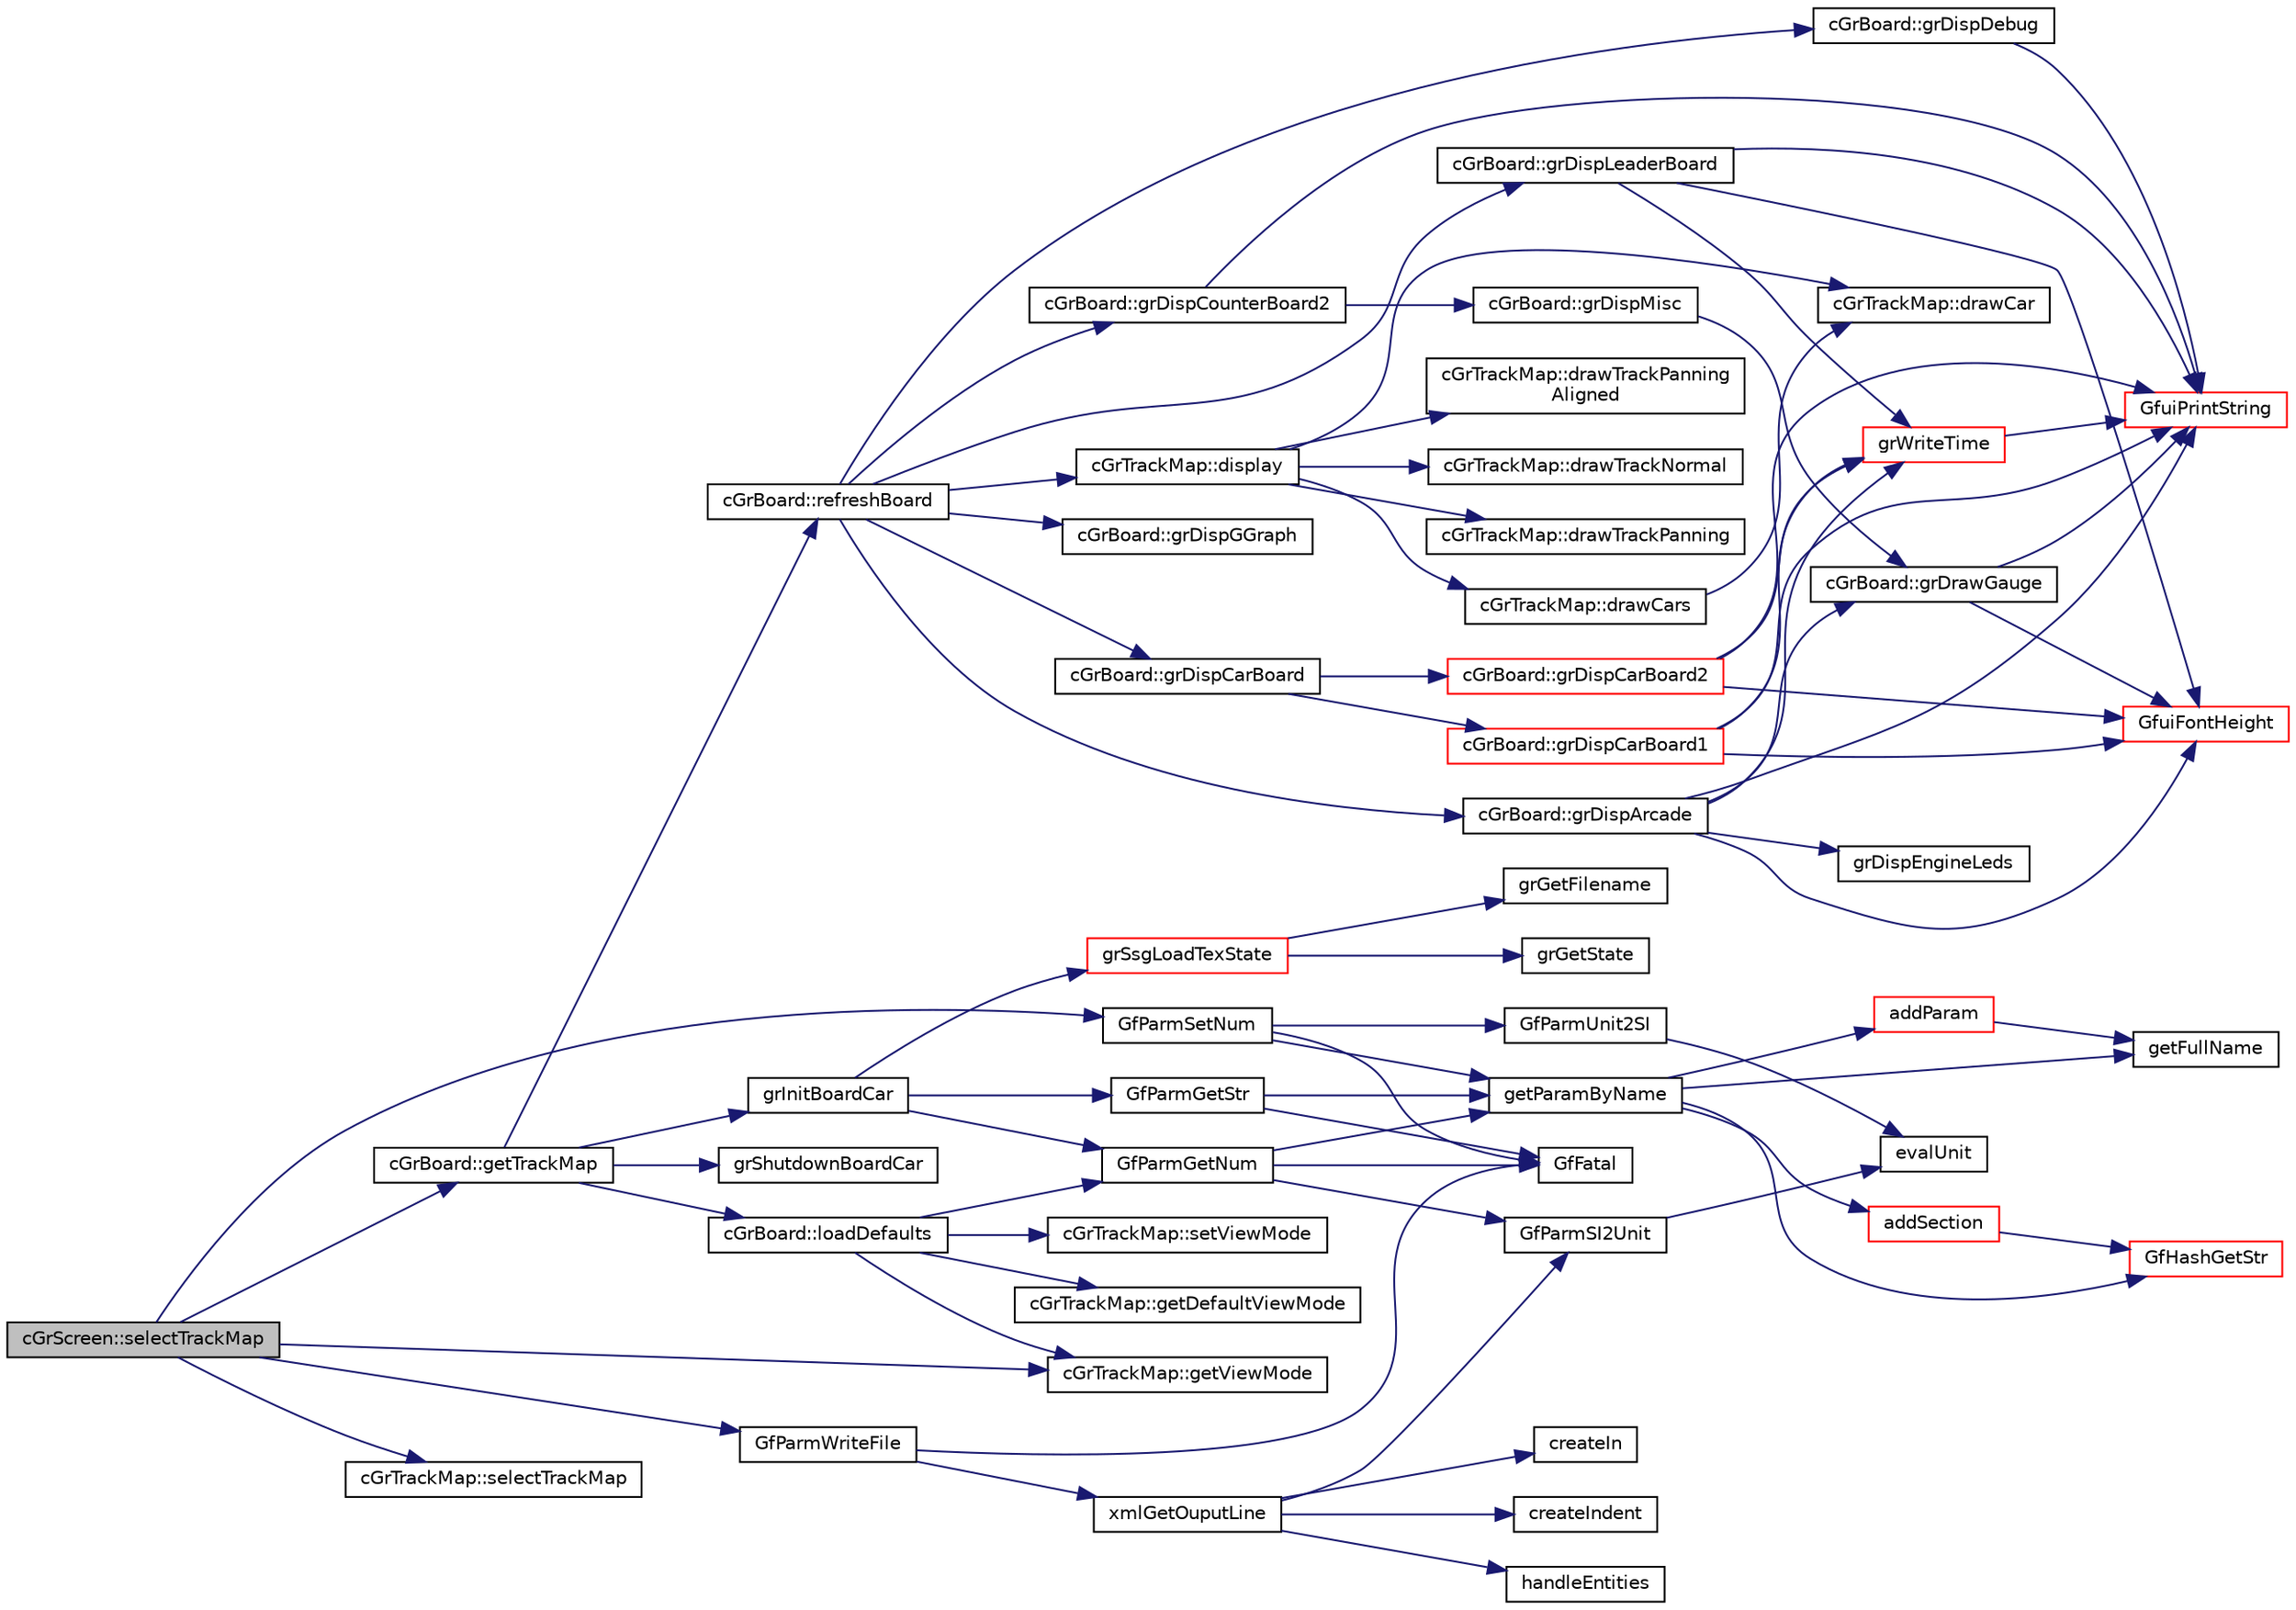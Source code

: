 digraph "cGrScreen::selectTrackMap"
{
  edge [fontname="Helvetica",fontsize="10",labelfontname="Helvetica",labelfontsize="10"];
  node [fontname="Helvetica",fontsize="10",shape=record];
  rankdir="LR";
  Node1 [label="cGrScreen::selectTrackMap",height=0.2,width=0.4,color="black", fillcolor="grey75", style="filled", fontcolor="black"];
  Node1 -> Node2 [color="midnightblue",fontsize="10",style="solid",fontname="Helvetica"];
  Node2 [label="cGrBoard::getTrackMap",height=0.2,width=0.4,color="black", fillcolor="white", style="filled",URL="$classc_gr_board.html#a3d0c4a2d0ec3dac3255ea882d51be199"];
  Node2 -> Node3 [color="midnightblue",fontsize="10",style="solid",fontname="Helvetica"];
  Node3 [label="cGrBoard::refreshBoard",height=0.2,width=0.4,color="black", fillcolor="white", style="filled",URL="$classc_gr_board.html#a04d7b68b71eb8622a4a5e51fe79f91b6"];
  Node3 -> Node4 [color="midnightblue",fontsize="10",style="solid",fontname="Helvetica"];
  Node4 [label="cGrBoard::grDispArcade",height=0.2,width=0.4,color="black", fillcolor="white", style="filled",URL="$classc_gr_board.html#a240146ddb66461b86b58da55c8637424"];
  Node4 -> Node5 [color="midnightblue",fontsize="10",style="solid",fontname="Helvetica"];
  Node5 [label="GfuiFontHeight",height=0.2,width=0.4,color="red", fillcolor="white", style="filled",URL="$guiobject_8cpp.html#a16c9a8131f2fa3e3ccabac1965c8666a"];
  Node4 -> Node6 [color="midnightblue",fontsize="10",style="solid",fontname="Helvetica"];
  Node6 [label="GfuiPrintString",height=0.2,width=0.4,color="red", fillcolor="white", style="filled",URL="$guiobject_8cpp.html#ab226e79d87e26e9dca9107ab57056d4b"];
  Node4 -> Node7 [color="midnightblue",fontsize="10",style="solid",fontname="Helvetica"];
  Node7 [label="grWriteTime",height=0.2,width=0.4,color="red", fillcolor="white", style="filled",URL="$grutil_8cpp.html#a986ca3c6164c1e2cbb9f9041aba7afd0"];
  Node7 -> Node6 [color="midnightblue",fontsize="10",style="solid",fontname="Helvetica"];
  Node4 -> Node8 [color="midnightblue",fontsize="10",style="solid",fontname="Helvetica"];
  Node8 [label="cGrBoard::grDrawGauge",height=0.2,width=0.4,color="black", fillcolor="white", style="filled",URL="$classc_gr_board.html#a803c33e9dbfb6d232c2cbaae023456ce"];
  Node8 -> Node6 [color="midnightblue",fontsize="10",style="solid",fontname="Helvetica"];
  Node8 -> Node5 [color="midnightblue",fontsize="10",style="solid",fontname="Helvetica"];
  Node4 -> Node9 [color="midnightblue",fontsize="10",style="solid",fontname="Helvetica"];
  Node9 [label="grDispEngineLeds",height=0.2,width=0.4,color="black", fillcolor="white", style="filled",URL="$grboard_8cpp.html#abc2e5c338a277991a1ff68f2601ea86d"];
  Node3 -> Node10 [color="midnightblue",fontsize="10",style="solid",fontname="Helvetica"];
  Node10 [label="cGrBoard::grDispDebug",height=0.2,width=0.4,color="black", fillcolor="white", style="filled",URL="$classc_gr_board.html#a3fcd894523607998022f611da0009dfa"];
  Node10 -> Node6 [color="midnightblue",fontsize="10",style="solid",fontname="Helvetica"];
  Node3 -> Node11 [color="midnightblue",fontsize="10",style="solid",fontname="Helvetica"];
  Node11 [label="cGrBoard::grDispGGraph",height=0.2,width=0.4,color="black", fillcolor="white", style="filled",URL="$classc_gr_board.html#a0cba8bd471db387403a00aca663cb10f"];
  Node3 -> Node12 [color="midnightblue",fontsize="10",style="solid",fontname="Helvetica"];
  Node12 [label="cGrBoard::grDispCarBoard",height=0.2,width=0.4,color="black", fillcolor="white", style="filled",URL="$classc_gr_board.html#acb552d9bf35044eb9b8a5b2c0cc1b26b"];
  Node12 -> Node13 [color="midnightblue",fontsize="10",style="solid",fontname="Helvetica"];
  Node13 [label="cGrBoard::grDispCarBoard1",height=0.2,width=0.4,color="red", fillcolor="white", style="filled",URL="$classc_gr_board.html#aa84a6fa6cb24731ad2f8b092bb9b9fe2"];
  Node13 -> Node5 [color="midnightblue",fontsize="10",style="solid",fontname="Helvetica"];
  Node13 -> Node6 [color="midnightblue",fontsize="10",style="solid",fontname="Helvetica"];
  Node13 -> Node7 [color="midnightblue",fontsize="10",style="solid",fontname="Helvetica"];
  Node12 -> Node14 [color="midnightblue",fontsize="10",style="solid",fontname="Helvetica"];
  Node14 [label="cGrBoard::grDispCarBoard2",height=0.2,width=0.4,color="red", fillcolor="white", style="filled",URL="$classc_gr_board.html#a6b08192e4b9bbc1225c2fac6dd21f35b"];
  Node14 -> Node5 [color="midnightblue",fontsize="10",style="solid",fontname="Helvetica"];
  Node14 -> Node6 [color="midnightblue",fontsize="10",style="solid",fontname="Helvetica"];
  Node14 -> Node7 [color="midnightblue",fontsize="10",style="solid",fontname="Helvetica"];
  Node3 -> Node15 [color="midnightblue",fontsize="10",style="solid",fontname="Helvetica"];
  Node15 [label="cGrBoard::grDispLeaderBoard",height=0.2,width=0.4,color="black", fillcolor="white", style="filled",URL="$classc_gr_board.html#ad9a84a37361caf8b297841f2984121f8"];
  Node15 -> Node5 [color="midnightblue",fontsize="10",style="solid",fontname="Helvetica"];
  Node15 -> Node6 [color="midnightblue",fontsize="10",style="solid",fontname="Helvetica"];
  Node15 -> Node7 [color="midnightblue",fontsize="10",style="solid",fontname="Helvetica"];
  Node3 -> Node16 [color="midnightblue",fontsize="10",style="solid",fontname="Helvetica"];
  Node16 [label="cGrBoard::grDispCounterBoard2",height=0.2,width=0.4,color="black", fillcolor="white", style="filled",URL="$classc_gr_board.html#ad038ef26c82631567d93423aeb4e6a42"];
  Node16 -> Node6 [color="midnightblue",fontsize="10",style="solid",fontname="Helvetica"];
  Node16 -> Node17 [color="midnightblue",fontsize="10",style="solid",fontname="Helvetica"];
  Node17 [label="cGrBoard::grDispMisc",height=0.2,width=0.4,color="black", fillcolor="white", style="filled",URL="$classc_gr_board.html#a787a7fa1465791782a32a1410215bad4"];
  Node17 -> Node8 [color="midnightblue",fontsize="10",style="solid",fontname="Helvetica"];
  Node3 -> Node18 [color="midnightblue",fontsize="10",style="solid",fontname="Helvetica"];
  Node18 [label="cGrTrackMap::display",height=0.2,width=0.4,color="black", fillcolor="white", style="filled",URL="$classc_gr_track_map.html#a81f98636b531fe06e45f0bd27d7344ad"];
  Node18 -> Node19 [color="midnightblue",fontsize="10",style="solid",fontname="Helvetica"];
  Node19 [label="cGrTrackMap::drawTrackNormal",height=0.2,width=0.4,color="black", fillcolor="white", style="filled",URL="$classc_gr_track_map.html#a9635dd8a1172d1df238382c0acac7d3d"];
  Node18 -> Node20 [color="midnightblue",fontsize="10",style="solid",fontname="Helvetica"];
  Node20 [label="cGrTrackMap::drawTrackPanning",height=0.2,width=0.4,color="black", fillcolor="white", style="filled",URL="$classc_gr_track_map.html#a40c1d5b705f45260ca925dbfa651d36f"];
  Node18 -> Node21 [color="midnightblue",fontsize="10",style="solid",fontname="Helvetica"];
  Node21 [label="cGrTrackMap::drawTrackPanning\lAligned",height=0.2,width=0.4,color="black", fillcolor="white", style="filled",URL="$classc_gr_track_map.html#ae5c09f90a69caabbbac40e41af218abb"];
  Node18 -> Node22 [color="midnightblue",fontsize="10",style="solid",fontname="Helvetica"];
  Node22 [label="cGrTrackMap::drawCars",height=0.2,width=0.4,color="black", fillcolor="white", style="filled",URL="$classc_gr_track_map.html#aa35914a2320a8e7d7b4896e654a30cce"];
  Node22 -> Node23 [color="midnightblue",fontsize="10",style="solid",fontname="Helvetica"];
  Node23 [label="cGrTrackMap::drawCar",height=0.2,width=0.4,color="black", fillcolor="white", style="filled",URL="$classc_gr_track_map.html#abadba2fbe343a188a0d0904870ebac88"];
  Node18 -> Node23 [color="midnightblue",fontsize="10",style="solid",fontname="Helvetica"];
  Node2 -> Node24 [color="midnightblue",fontsize="10",style="solid",fontname="Helvetica"];
  Node24 [label="cGrBoard::loadDefaults",height=0.2,width=0.4,color="black", fillcolor="white", style="filled",URL="$classc_gr_board.html#acfb04798920efe77302f2288b28d1b5d"];
  Node24 -> Node25 [color="midnightblue",fontsize="10",style="solid",fontname="Helvetica"];
  Node25 [label="GfParmGetNum",height=0.2,width=0.4,color="black", fillcolor="white", style="filled",URL="$group__paramsdata.html#ga57d6d6694c94482128c7b7bd6bf0a2e8",tooltip="Get a numerical parameter from the parameter set handle. "];
  Node25 -> Node26 [color="midnightblue",fontsize="10",style="solid",fontname="Helvetica"];
  Node26 [label="GfFatal",height=0.2,width=0.4,color="black", fillcolor="white", style="filled",URL="$tgf_8h.html#a927c58e55400ef72e0e54548b26f973d"];
  Node25 -> Node27 [color="midnightblue",fontsize="10",style="solid",fontname="Helvetica"];
  Node27 [label="getParamByName",height=0.2,width=0.4,color="black", fillcolor="white", style="filled",URL="$group__paramshelper.html#gad76ca407ee6b618e69f80c80aa319d63",tooltip="Helper function to get (or create) a parameter by name. "];
  Node27 -> Node28 [color="midnightblue",fontsize="10",style="solid",fontname="Helvetica"];
  Node28 [label="getFullName",height=0.2,width=0.4,color="black", fillcolor="white", style="filled",URL="$group__paramshelper.html#gaf12253922391ef1139cd12f2a0ffa5ea",tooltip="Helper function to get the full name of a parameter (full name: \"sectionName/paramName\"). "];
  Node27 -> Node29 [color="midnightblue",fontsize="10",style="solid",fontname="Helvetica"];
  Node29 [label="GfHashGetStr",height=0.2,width=0.4,color="red", fillcolor="white", style="filled",URL="$group__hash.html#ga4e47f57400b95ab9b6fe918c123fdb26",tooltip="Get the user data associated with a string key. "];
  Node27 -> Node30 [color="midnightblue",fontsize="10",style="solid",fontname="Helvetica"];
  Node30 [label="addSection",height=0.2,width=0.4,color="red", fillcolor="white", style="filled",URL="$group__paramshelper.html#ga56946944d68598d938e65db86ce1221f",tooltip="Helper function to add a section to a parameter set. "];
  Node30 -> Node29 [color="midnightblue",fontsize="10",style="solid",fontname="Helvetica"];
  Node27 -> Node31 [color="midnightblue",fontsize="10",style="solid",fontname="Helvetica"];
  Node31 [label="addParam",height=0.2,width=0.4,color="red", fillcolor="white", style="filled",URL="$group__paramshelper.html#gaf202744654cbc648b47479f30ccc3a8c",tooltip="Helper function to add parameter, does not check for duplicated name. "];
  Node31 -> Node28 [color="midnightblue",fontsize="10",style="solid",fontname="Helvetica"];
  Node25 -> Node32 [color="midnightblue",fontsize="10",style="solid",fontname="Helvetica"];
  Node32 [label="GfParmSI2Unit",height=0.2,width=0.4,color="black", fillcolor="white", style="filled",URL="$group__paramsdata.html#gab24de0cda7e3f9a5ea42be6dd7592a38",tooltip="Convert a value from SI to given unit. "];
  Node32 -> Node33 [color="midnightblue",fontsize="10",style="solid",fontname="Helvetica"];
  Node33 [label="evalUnit",height=0.2,width=0.4,color="black", fillcolor="white", style="filled",URL="$group__paramshelper.html#ga939d9b995855a1e99d2ed2591692c71d",tooltip="Support function to multiply or divide dest with unit conversion factor. "];
  Node24 -> Node34 [color="midnightblue",fontsize="10",style="solid",fontname="Helvetica"];
  Node34 [label="cGrTrackMap::setViewMode",height=0.2,width=0.4,color="black", fillcolor="white", style="filled",URL="$classc_gr_track_map.html#a87171669ebaf7f4b5b0b0ae0d067dcc7"];
  Node24 -> Node35 [color="midnightblue",fontsize="10",style="solid",fontname="Helvetica"];
  Node35 [label="cGrTrackMap::getDefaultViewMode",height=0.2,width=0.4,color="black", fillcolor="white", style="filled",URL="$classc_gr_track_map.html#ad220e98f1965206aa8e2e87575f9e2cf"];
  Node24 -> Node36 [color="midnightblue",fontsize="10",style="solid",fontname="Helvetica"];
  Node36 [label="cGrTrackMap::getViewMode",height=0.2,width=0.4,color="black", fillcolor="white", style="filled",URL="$classc_gr_track_map.html#af742b47fdd402c59d700518b157ef44a"];
  Node2 -> Node37 [color="midnightblue",fontsize="10",style="solid",fontname="Helvetica"];
  Node37 [label="grInitBoardCar",height=0.2,width=0.4,color="black", fillcolor="white", style="filled",URL="$grboard_8h.html#a7fb1e56563df224bdddd0e9c898749e9"];
  Node37 -> Node38 [color="midnightblue",fontsize="10",style="solid",fontname="Helvetica"];
  Node38 [label="GfParmGetStr",height=0.2,width=0.4,color="black", fillcolor="white", style="filled",URL="$group__paramsdata.html#gaa37bfd1fabd03d24fd50812c2330fa12",tooltip="Get a string parameter from the parameter set handle. "];
  Node38 -> Node26 [color="midnightblue",fontsize="10",style="solid",fontname="Helvetica"];
  Node38 -> Node27 [color="midnightblue",fontsize="10",style="solid",fontname="Helvetica"];
  Node37 -> Node39 [color="midnightblue",fontsize="10",style="solid",fontname="Helvetica"];
  Node39 [label="grSsgLoadTexState",height=0.2,width=0.4,color="red", fillcolor="white", style="filled",URL="$grutil_8cpp.html#a09f2dc4c131b061152dd7a5eab5eabd3"];
  Node39 -> Node40 [color="midnightblue",fontsize="10",style="solid",fontname="Helvetica"];
  Node40 [label="grGetFilename",height=0.2,width=0.4,color="black", fillcolor="white", style="filled",URL="$grutil_8cpp.html#a933edc8387a8d3f07a9564c560a09e66"];
  Node39 -> Node41 [color="midnightblue",fontsize="10",style="solid",fontname="Helvetica"];
  Node41 [label="grGetState",height=0.2,width=0.4,color="black", fillcolor="white", style="filled",URL="$grutil_8cpp.html#acfdded621810aabc579262a8ed0faae3"];
  Node37 -> Node25 [color="midnightblue",fontsize="10",style="solid",fontname="Helvetica"];
  Node2 -> Node42 [color="midnightblue",fontsize="10",style="solid",fontname="Helvetica"];
  Node42 [label="grShutdownBoardCar",height=0.2,width=0.4,color="black", fillcolor="white", style="filled",URL="$grboard_8h.html#a1c9aea8fcbc0663f6133eb8211cb4fdb"];
  Node1 -> Node43 [color="midnightblue",fontsize="10",style="solid",fontname="Helvetica"];
  Node43 [label="cGrTrackMap::selectTrackMap",height=0.2,width=0.4,color="black", fillcolor="white", style="filled",URL="$classc_gr_track_map.html#a29f0a1421fdae02f688cca9aad2d746d"];
  Node1 -> Node36 [color="midnightblue",fontsize="10",style="solid",fontname="Helvetica"];
  Node1 -> Node44 [color="midnightblue",fontsize="10",style="solid",fontname="Helvetica"];
  Node44 [label="GfParmSetNum",height=0.2,width=0.4,color="black", fillcolor="white", style="filled",URL="$group__paramsdata.html#gaeffbd4db596ae3239a35d7fbd3f442fa",tooltip="Set a numerical parameter in the parameter set handle. "];
  Node44 -> Node26 [color="midnightblue",fontsize="10",style="solid",fontname="Helvetica"];
  Node44 -> Node27 [color="midnightblue",fontsize="10",style="solid",fontname="Helvetica"];
  Node44 -> Node45 [color="midnightblue",fontsize="10",style="solid",fontname="Helvetica"];
  Node45 [label="GfParmUnit2SI",height=0.2,width=0.4,color="black", fillcolor="white", style="filled",URL="$group__paramsdata.html#ga86ff634469b4c8640498bc574735a398",tooltip="Convert a value given in unit to SI. "];
  Node45 -> Node33 [color="midnightblue",fontsize="10",style="solid",fontname="Helvetica"];
  Node1 -> Node46 [color="midnightblue",fontsize="10",style="solid",fontname="Helvetica"];
  Node46 [label="GfParmWriteFile",height=0.2,width=0.4,color="black", fillcolor="white", style="filled",URL="$group__paramsfile.html#ga74959dceaa06d202a6695e13a364b19a",tooltip="Write parameter set into file. "];
  Node46 -> Node26 [color="midnightblue",fontsize="10",style="solid",fontname="Helvetica"];
  Node46 -> Node47 [color="midnightblue",fontsize="10",style="solid",fontname="Helvetica"];
  Node47 [label="xmlGetOuputLine",height=0.2,width=0.4,color="black", fillcolor="white", style="filled",URL="$group__paramshelper.html#ga3d522dd29c83c2d11f9ae4c92f79a1d0",tooltip="Helper function to output one line of XML generated from the given parameter set. ..."];
  Node47 -> Node48 [color="midnightblue",fontsize="10",style="solid",fontname="Helvetica"];
  Node48 [label="createIndent",height=0.2,width=0.4,color="black", fillcolor="white", style="filled",URL="$group__paramshelper.html#gad83a5dcef14d92f564927660cd36cc5b",tooltip="Helper function for indentation in the XML. "];
  Node47 -> Node49 [color="midnightblue",fontsize="10",style="solid",fontname="Helvetica"];
  Node49 [label="handleEntities",height=0.2,width=0.4,color="black", fillcolor="white", style="filled",URL="$group__paramshelper.html#ga5871f6333f827d46c3d5010580ea9792",tooltip="Helper function to convert the input line given in val into proper XML notation, the output goes into..."];
  Node47 -> Node50 [color="midnightblue",fontsize="10",style="solid",fontname="Helvetica"];
  Node50 [label="createIn",height=0.2,width=0.4,color="black", fillcolor="white", style="filled",URL="$group__paramshelper.html#gabb6dae7abf824edc62481895e1b98c89",tooltip="Helper function to support the serialization into the XML of the \"within\" attribute. "];
  Node47 -> Node32 [color="midnightblue",fontsize="10",style="solid",fontname="Helvetica"];
}
